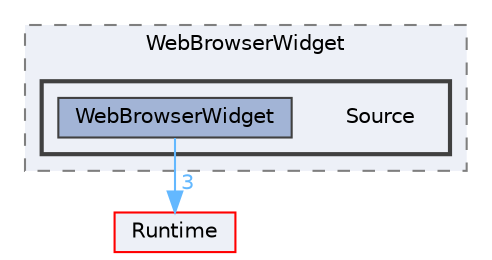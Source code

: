 digraph "Source"
{
 // INTERACTIVE_SVG=YES
 // LATEX_PDF_SIZE
  bgcolor="transparent";
  edge [fontname=Helvetica,fontsize=10,labelfontname=Helvetica,labelfontsize=10];
  node [fontname=Helvetica,fontsize=10,shape=box,height=0.2,width=0.4];
  compound=true
  subgraph clusterdir_e95b0a4ce96d784c932a69d5a718012c {
    graph [ bgcolor="#edf0f7", pencolor="grey50", label="WebBrowserWidget", fontname=Helvetica,fontsize=10 style="filled,dashed", URL="dir_e95b0a4ce96d784c932a69d5a718012c.html",tooltip=""]
  subgraph clusterdir_cb669a793bd06a432aec1d6d80aff30e {
    graph [ bgcolor="#edf0f7", pencolor="grey25", label="", fontname=Helvetica,fontsize=10 style="filled,bold", URL="dir_cb669a793bd06a432aec1d6d80aff30e.html",tooltip=""]
    dir_cb669a793bd06a432aec1d6d80aff30e [shape=plaintext, label="Source"];
  dir_f8f72225b1abd0bc86a70ac4179ecfe1 [label="WebBrowserWidget", fillcolor="#a2b4d6", color="grey25", style="filled", URL="dir_f8f72225b1abd0bc86a70ac4179ecfe1.html",tooltip=""];
  }
  }
  dir_7536b172fbd480bfd146a1b1acd6856b [label="Runtime", fillcolor="#edf0f7", color="red", style="filled", URL="dir_7536b172fbd480bfd146a1b1acd6856b.html",tooltip=""];
  dir_f8f72225b1abd0bc86a70ac4179ecfe1->dir_7536b172fbd480bfd146a1b1acd6856b [headlabel="3", labeldistance=1.5 headhref="dir_001277_000984.html" href="dir_001277_000984.html" color="steelblue1" fontcolor="steelblue1"];
}
